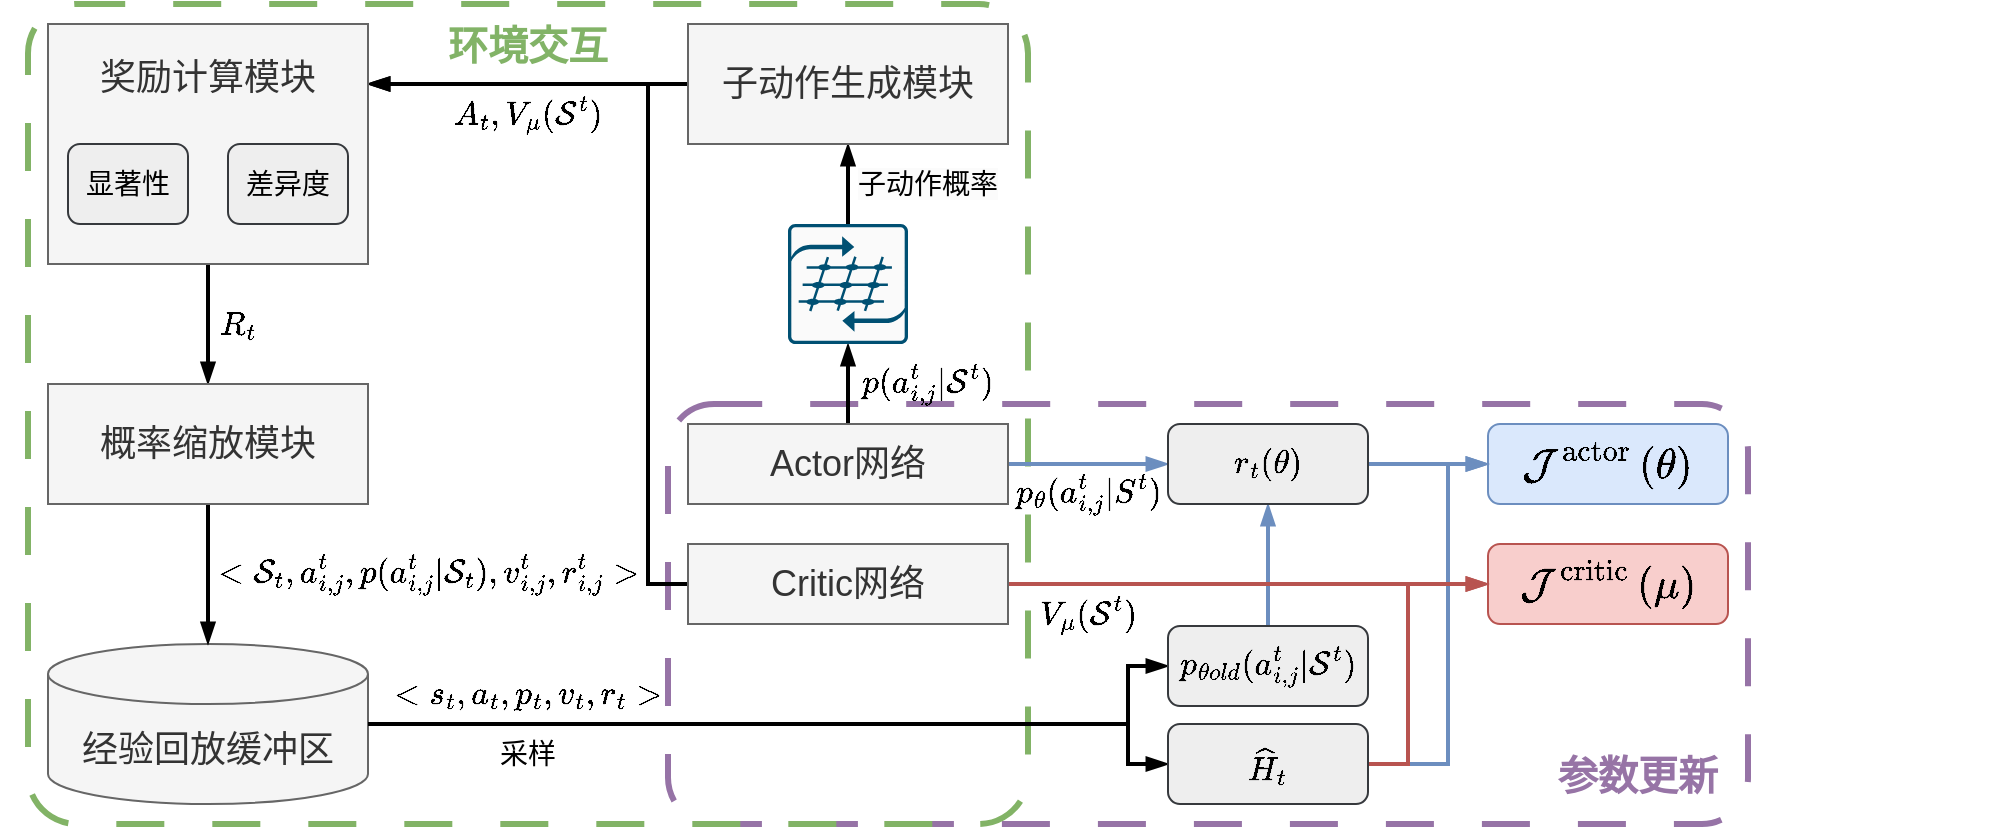 <mxfile version="26.0.11">
  <diagram name="第 1 页" id="VzLskC3Nck2XnkHbNkGs">
    <mxGraphModel dx="995" dy="265" grid="1" gridSize="10" guides="1" tooltips="1" connect="1" arrows="1" fold="1" page="1" pageScale="1" pageWidth="1169" pageHeight="827" math="1" shadow="0">
      <root>
        <mxCell id="0" />
        <mxCell id="1" parent="0" />
        <mxCell id="XG7Jk1dSR3eQzrkepQb0-47" value="" style="rounded=1;whiteSpace=wrap;html=1;strokeWidth=3;dashed=1;fillColor=none;strokeColor=#9673a6;arcSize=11;dashPattern=8 8;" vertex="1" parent="1">
          <mxGeometry x="390" y="1110" width="540" height="210" as="geometry" />
        </mxCell>
        <mxCell id="XG7Jk1dSR3eQzrkepQb0-48" value="" style="rounded=1;whiteSpace=wrap;html=1;strokeWidth=3;dashed=1;dashPattern=8 8;fillColor=none;strokeColor=#82b366;arcSize=6;" vertex="1" parent="1">
          <mxGeometry x="70" y="910" width="500" height="410" as="geometry" />
        </mxCell>
        <mxCell id="XG7Jk1dSR3eQzrkepQb0-38" style="rounded=0;orthogonalLoop=1;jettySize=auto;html=1;exitX=1;exitY=0.5;exitDx=0;exitDy=0;exitPerimeter=0;entryX=0;entryY=0.5;entryDx=0;entryDy=0;strokeWidth=2;endArrow=blockThin;endFill=1;edgeStyle=orthogonalEdgeStyle;" edge="1" parent="1" source="XG7Jk1dSR3eQzrkepQb0-1" target="XG7Jk1dSR3eQzrkepQb0-8">
          <mxGeometry relative="1" as="geometry">
            <Array as="points">
              <mxPoint x="620" y="1270" />
              <mxPoint x="620" y="1290" />
            </Array>
          </mxGeometry>
        </mxCell>
        <mxCell id="XG7Jk1dSR3eQzrkepQb0-24" value="$$p(a_{i,j}^t|\mathcal{S}^t)$$" style="text;html=1;align=center;verticalAlign=middle;whiteSpace=wrap;rounded=0;fontSize=14;" vertex="1" parent="1">
          <mxGeometry x="480" y="1080" width="80" height="40" as="geometry" />
        </mxCell>
        <mxCell id="XG7Jk1dSR3eQzrkepQb0-1" value="经验回放缓冲区" style="shape=cylinder3;whiteSpace=wrap;html=1;boundedLbl=1;backgroundOutline=1;size=15;fillColor=#f5f5f5;fontColor=#333333;strokeColor=#666666;fontSize=18;" vertex="1" parent="1">
          <mxGeometry x="80" y="1230" width="160" height="80" as="geometry" />
        </mxCell>
        <mxCell id="XG7Jk1dSR3eQzrkepQb0-31" value="" style="edgeStyle=orthogonalEdgeStyle;rounded=0;orthogonalLoop=1;jettySize=auto;html=1;strokeWidth=2;endArrow=blockThin;endFill=1;" edge="1" parent="1" source="XG7Jk1dSR3eQzrkepQb0-2" target="XG7Jk1dSR3eQzrkepQb0-4">
          <mxGeometry relative="1" as="geometry" />
        </mxCell>
        <mxCell id="XG7Jk1dSR3eQzrkepQb0-29" value="&lt;span style=&quot;color: rgb(0, 0, 0); font-family: Helvetica; font-style: normal; font-variant-ligatures: normal; font-variant-caps: normal; font-weight: 400; letter-spacing: normal; orphans: 2; text-align: center; text-indent: 0px; text-transform: none; widows: 2; word-spacing: 0px; -webkit-text-stroke-width: 0px; white-space: normal; background-color: rgb(251, 251, 251); text-decoration-thickness: initial; text-decoration-style: initial; text-decoration-color: initial; float: none; display: inline !important;&quot;&gt;子动作概率&lt;/span&gt;" style="text;html=1;align=center;verticalAlign=middle;whiteSpace=wrap;rounded=0;fontSize=14;" vertex="1" parent="1">
          <mxGeometry x="480" y="980" width="80" height="40" as="geometry" />
        </mxCell>
        <mxCell id="XG7Jk1dSR3eQzrkepQb0-43" style="rounded=0;orthogonalLoop=1;jettySize=auto;html=1;exitX=1;exitY=0.5;exitDx=0;exitDy=0;entryX=0;entryY=0.5;entryDx=0;entryDy=0;fillColor=#dae8fc;strokeColor=#6c8ebf;strokeWidth=2;endArrow=blockThin;endFill=1;" edge="1" parent="1" source="XG7Jk1dSR3eQzrkepQb0-2" target="XG7Jk1dSR3eQzrkepQb0-9">
          <mxGeometry relative="1" as="geometry">
            <mxPoint x="740" y="1069.69" as="sourcePoint" />
            <mxPoint x="820" y="1069.69" as="targetPoint" />
          </mxGeometry>
        </mxCell>
        <mxCell id="XG7Jk1dSR3eQzrkepQb0-22" style="rounded=0;orthogonalLoop=1;jettySize=auto;html=1;exitX=1;exitY=0.5;exitDx=0;exitDy=0;exitPerimeter=0;entryX=0;entryY=0.5;entryDx=0;entryDy=0;strokeWidth=2;endArrow=blockThin;endFill=1;edgeStyle=orthogonalEdgeStyle;" edge="1" parent="1" source="XG7Jk1dSR3eQzrkepQb0-1" target="XG7Jk1dSR3eQzrkepQb0-5">
          <mxGeometry relative="1" as="geometry">
            <mxPoint x="290" y="1380" as="targetPoint" />
            <Array as="points">
              <mxPoint x="620" y="1270" />
              <mxPoint x="620" y="1241" />
            </Array>
          </mxGeometry>
        </mxCell>
        <mxCell id="XG7Jk1dSR3eQzrkepQb0-26" value="$$R_{t}$$" style="text;html=1;align=center;verticalAlign=middle;whiteSpace=wrap;rounded=0;fontSize=14;" vertex="1" parent="1">
          <mxGeometry x="160" y="1050" width="30" height="40" as="geometry" />
        </mxCell>
        <mxCell id="XG7Jk1dSR3eQzrkepQb0-2" value="Actor网络" style="rounded=0;whiteSpace=wrap;html=1;fillColor=#f5f5f5;fontColor=#333333;strokeColor=#666666;fontSize=18;" vertex="1" parent="1">
          <mxGeometry x="400" y="1120" width="160" height="40" as="geometry" />
        </mxCell>
        <mxCell id="XG7Jk1dSR3eQzrkepQb0-30" value="" style="edgeStyle=orthogonalEdgeStyle;rounded=0;orthogonalLoop=1;jettySize=auto;html=1;strokeWidth=2;endArrow=blockThin;endFill=1;" edge="1" parent="1" source="XG7Jk1dSR3eQzrkepQb0-4" target="XG7Jk1dSR3eQzrkepQb0-12">
          <mxGeometry relative="1" as="geometry" />
        </mxCell>
        <mxCell id="XG7Jk1dSR3eQzrkepQb0-33" value="$$A_t,V_\mu(\mathcal{S}^t)$$" style="text;html=1;align=center;verticalAlign=middle;whiteSpace=wrap;rounded=0;fontSize=14;" vertex="1" parent="1">
          <mxGeometry x="280" y="950" width="80" height="30" as="geometry" />
        </mxCell>
        <mxCell id="XG7Jk1dSR3eQzrkepQb0-4" value="" style="sketch=0;points=[[0.015,0.015,0],[0.985,0.015,0],[0.985,0.985,0],[0.015,0.985,0],[0.25,0,0],[0.5,0,0],[0.75,0,0],[1,0.25,0],[1,0.5,0],[1,0.75,0],[0.75,1,0],[0.5,1,0],[0.25,1,0],[0,0.75,0],[0,0.5,0],[0,0.25,0]];verticalLabelPosition=bottom;html=1;verticalAlign=top;aspect=fixed;align=center;pointerEvents=1;shape=mxgraph.cisco19.rect;prIcon=virtual_matrix_switch;fillColor=#FAFAFA;strokeColor=#005073;fontSize=18;" vertex="1" parent="1">
          <mxGeometry x="450" y="1020" width="60" height="60" as="geometry" />
        </mxCell>
        <mxCell id="XG7Jk1dSR3eQzrkepQb0-44" style="rounded=0;orthogonalLoop=1;jettySize=auto;html=1;exitX=0.5;exitY=0;exitDx=0;exitDy=0;entryX=0.5;entryY=1;entryDx=0;entryDy=0;fillColor=#dae8fc;strokeColor=#6c8ebf;strokeWidth=2;endArrow=blockThin;endFill=1;" edge="1" parent="1" source="XG7Jk1dSR3eQzrkepQb0-5" target="XG7Jk1dSR3eQzrkepQb0-9">
          <mxGeometry relative="1" as="geometry" />
        </mxCell>
        <mxCell id="XG7Jk1dSR3eQzrkepQb0-49" value="环境交互" style="text;html=1;align=center;verticalAlign=middle;whiteSpace=wrap;rounded=0;fontSize=20;fontStyle=1;fontColor=light-dark(#82b367, #ededed);" vertex="1" parent="1">
          <mxGeometry x="270" y="910" width="100" height="40" as="geometry" />
        </mxCell>
        <mxCell id="XG7Jk1dSR3eQzrkepQb0-5" value="$$p_{\theta old}(a_{i,j}^t|\mathcal{S}^t)$$" style="rounded=1;whiteSpace=wrap;html=1;fillColor=#eeeeee;strokeColor=#36393d;fontSize=14;" vertex="1" parent="1">
          <mxGeometry x="640" y="1221" width="100" height="40" as="geometry" />
        </mxCell>
        <mxCell id="XG7Jk1dSR3eQzrkepQb0-7" value="$$\mathcal{J}^{\mathrm{actor}}\left(\theta\right)$$" style="rounded=1;whiteSpace=wrap;html=1;fillColor=#dae8fc;strokeColor=#6c8ebf;fontSize=18;" vertex="1" parent="1">
          <mxGeometry x="800" y="1120" width="120" height="40" as="geometry" />
        </mxCell>
        <mxCell id="XG7Jk1dSR3eQzrkepQb0-50" value="参数更新" style="text;html=1;align=center;verticalAlign=middle;whiteSpace=wrap;rounded=0;fontSize=20;fontStyle=1;fillColor=none;strokeColor=none;fontColor=light-dark(#9774a6, #ededed);" vertex="1" parent="1">
          <mxGeometry x="830" y="1280" width="90" height="30" as="geometry" />
        </mxCell>
        <mxCell id="XG7Jk1dSR3eQzrkepQb0-41" style="edgeStyle=orthogonalEdgeStyle;rounded=0;orthogonalLoop=1;jettySize=auto;html=1;exitX=1;exitY=0.5;exitDx=0;exitDy=0;entryX=0;entryY=0.5;entryDx=0;entryDy=0;strokeWidth=2;fillColor=#dae8fc;strokeColor=#6c8ebf;endArrow=blockThin;endFill=1;" edge="1" parent="1" source="XG7Jk1dSR3eQzrkepQb0-8" target="XG7Jk1dSR3eQzrkepQb0-7">
          <mxGeometry relative="1" as="geometry">
            <Array as="points">
              <mxPoint x="780" y="1290" />
              <mxPoint x="780" y="1140" />
            </Array>
          </mxGeometry>
        </mxCell>
        <mxCell id="XG7Jk1dSR3eQzrkepQb0-45" style="rounded=0;orthogonalLoop=1;jettySize=auto;html=1;exitX=1;exitY=0.5;exitDx=0;exitDy=0;entryX=0;entryY=0.5;entryDx=0;entryDy=0;fillColor=#f8cecc;strokeColor=#b85450;strokeWidth=2;endArrow=blockThin;endFill=1;edgeStyle=orthogonalEdgeStyle;" edge="1" parent="1" source="XG7Jk1dSR3eQzrkepQb0-8" target="XG7Jk1dSR3eQzrkepQb0-10">
          <mxGeometry relative="1" as="geometry">
            <Array as="points">
              <mxPoint x="760" y="1290" />
              <mxPoint x="760" y="1200" />
            </Array>
          </mxGeometry>
        </mxCell>
        <mxCell id="XG7Jk1dSR3eQzrkepQb0-42" style="edgeStyle=orthogonalEdgeStyle;rounded=0;orthogonalLoop=1;jettySize=auto;html=1;exitX=1;exitY=0.5;exitDx=0;exitDy=0;entryX=0;entryY=0.5;entryDx=0;entryDy=0;fillColor=#dae8fc;strokeColor=#6c8ebf;strokeWidth=2;endArrow=blockThin;endFill=1;" edge="1" parent="1" source="XG7Jk1dSR3eQzrkepQb0-9" target="XG7Jk1dSR3eQzrkepQb0-7">
          <mxGeometry relative="1" as="geometry" />
        </mxCell>
        <mxCell id="XG7Jk1dSR3eQzrkepQb0-8" value="$$\widehat{H}_t$$" style="rounded=1;whiteSpace=wrap;html=1;fillColor=#eeeeee;strokeColor=#36393d;fontSize=14;" vertex="1" parent="1">
          <mxGeometry x="640" y="1270" width="100" height="40" as="geometry" />
        </mxCell>
        <mxCell id="XG7Jk1dSR3eQzrkepQb0-9" value="$$r_{t}(\theta)$$" style="rounded=1;whiteSpace=wrap;html=1;fillColor=#eeeeee;strokeColor=#36393d;fontSize=14;" vertex="1" parent="1">
          <mxGeometry x="640" y="1120" width="100" height="40" as="geometry" />
        </mxCell>
        <mxCell id="XG7Jk1dSR3eQzrkepQb0-10" value="$$\mathcal{J}^{\mathrm{critic}}\left(\mu\right)$$" style="rounded=1;whiteSpace=wrap;html=1;fillColor=#f8cecc;strokeColor=#b85450;fontSize=18;" vertex="1" parent="1">
          <mxGeometry x="800" y="1180" width="120" height="40" as="geometry" />
        </mxCell>
        <mxCell id="XG7Jk1dSR3eQzrkepQb0-34" style="edgeStyle=orthogonalEdgeStyle;rounded=0;orthogonalLoop=1;jettySize=auto;html=1;exitX=0;exitY=0.5;exitDx=0;exitDy=0;entryX=1;entryY=0.25;entryDx=0;entryDy=0;strokeWidth=2;endArrow=blockThin;endFill=1;" edge="1" parent="1" source="XG7Jk1dSR3eQzrkepQb0-11" target="XG7Jk1dSR3eQzrkepQb0-14">
          <mxGeometry relative="1" as="geometry">
            <Array as="points">
              <mxPoint x="380" y="1200" />
              <mxPoint x="380" y="950" />
            </Array>
          </mxGeometry>
        </mxCell>
        <mxCell id="XG7Jk1dSR3eQzrkepQb0-46" style="rounded=0;orthogonalLoop=1;jettySize=auto;html=1;exitX=1;exitY=0.5;exitDx=0;exitDy=0;entryX=0;entryY=0.5;entryDx=0;entryDy=0;fillColor=#f8cecc;strokeColor=#b85450;strokeWidth=2;endArrow=blockThin;endFill=1;" edge="1" parent="1" source="XG7Jk1dSR3eQzrkepQb0-11" target="XG7Jk1dSR3eQzrkepQb0-10">
          <mxGeometry relative="1" as="geometry" />
        </mxCell>
        <mxCell id="XG7Jk1dSR3eQzrkepQb0-11" value="Critic网络" style="rounded=0;whiteSpace=wrap;html=1;fillColor=#f5f5f5;fontColor=#333333;strokeColor=#666666;fontSize=18;" vertex="1" parent="1">
          <mxGeometry x="400" y="1180" width="160" height="40" as="geometry" />
        </mxCell>
        <mxCell id="XG7Jk1dSR3eQzrkepQb0-32" style="edgeStyle=orthogonalEdgeStyle;rounded=0;orthogonalLoop=1;jettySize=auto;html=1;exitX=0;exitY=0.5;exitDx=0;exitDy=0;entryX=1;entryY=0.25;entryDx=0;entryDy=0;strokeWidth=2;endArrow=blockThin;endFill=1;" edge="1" parent="1" source="XG7Jk1dSR3eQzrkepQb0-12" target="XG7Jk1dSR3eQzrkepQb0-14">
          <mxGeometry relative="1" as="geometry" />
        </mxCell>
        <mxCell id="XG7Jk1dSR3eQzrkepQb0-12" value="子动作生成模块" style="rounded=0;whiteSpace=wrap;html=1;fillColor=#f5f5f5;strokeColor=#666666;fontSize=18;fontColor=#333333;" vertex="1" parent="1">
          <mxGeometry x="400" y="920" width="160" height="60" as="geometry" />
        </mxCell>
        <mxCell id="XG7Jk1dSR3eQzrkepQb0-23" value="" style="edgeStyle=orthogonalEdgeStyle;rounded=0;orthogonalLoop=1;jettySize=auto;html=1;strokeWidth=2;endArrow=blockThin;endFill=1;" edge="1" parent="1" source="XG7Jk1dSR3eQzrkepQb0-14" target="XG7Jk1dSR3eQzrkepQb0-16">
          <mxGeometry relative="1" as="geometry" />
        </mxCell>
        <mxCell id="XG7Jk1dSR3eQzrkepQb0-14" value="奖励计算模块&lt;div&gt;&lt;br&gt;&lt;div&gt;&lt;br&gt;&lt;/div&gt;&lt;div&gt;&lt;br&gt;&lt;/div&gt;&lt;/div&gt;" style="rounded=0;whiteSpace=wrap;html=1;fillColor=#f5f5f5;fontColor=#333333;strokeColor=#666666;fontSize=18;" vertex="1" parent="1">
          <mxGeometry x="80" y="920" width="160" height="120" as="geometry" />
        </mxCell>
        <mxCell id="XG7Jk1dSR3eQzrkepQb0-15" value="$$&amp;lt;\mathcal{S}_t,a_{i,j}^t,p(a_{i,j}^t|\mathcal{S}_t),v_{i,j}^t,r_{i,j}^t&amp;gt;$$" style="text;html=1;align=center;verticalAlign=middle;whiteSpace=wrap;rounded=0;fontSize=14;" vertex="1" parent="1">
          <mxGeometry x="160" y="1170" width="220" height="50" as="geometry" />
        </mxCell>
        <mxCell id="XG7Jk1dSR3eQzrkepQb0-20" value="" style="edgeStyle=orthogonalEdgeStyle;rounded=0;orthogonalLoop=1;jettySize=auto;html=1;strokeWidth=2;endArrow=blockThin;endFill=1;" edge="1" parent="1" source="XG7Jk1dSR3eQzrkepQb0-16" target="XG7Jk1dSR3eQzrkepQb0-1">
          <mxGeometry relative="1" as="geometry" />
        </mxCell>
        <mxCell id="XG7Jk1dSR3eQzrkepQb0-16" value="概率缩放模块" style="rounded=0;whiteSpace=wrap;html=1;fillColor=#f5f5f5;fontColor=#333333;strokeColor=#666666;fontSize=18;" vertex="1" parent="1">
          <mxGeometry x="80" y="1100" width="160" height="60" as="geometry" />
        </mxCell>
        <mxCell id="XG7Jk1dSR3eQzrkepQb0-17" value="显著性" style="rounded=1;whiteSpace=wrap;html=1;fillColor=#eeeeee;strokeColor=#36393d;fontSize=14;" vertex="1" parent="1">
          <mxGeometry x="90" y="980" width="60" height="40" as="geometry" />
        </mxCell>
        <mxCell id="XG7Jk1dSR3eQzrkepQb0-18" value="差异度" style="rounded=1;whiteSpace=wrap;html=1;fillColor=#eeeeee;strokeColor=#36393d;fontSize=14;" vertex="1" parent="1">
          <mxGeometry x="170" y="980" width="60" height="40" as="geometry" />
        </mxCell>
        <mxCell id="XG7Jk1dSR3eQzrkepQb0-19" value="$$V_\mu(\mathcal{S}^t)$$" style="text;html=1;align=center;verticalAlign=middle;whiteSpace=wrap;rounded=0;fontSize=14;" vertex="1" parent="1">
          <mxGeometry x="575" y="1200" width="50" height="30" as="geometry" />
        </mxCell>
        <mxCell id="XG7Jk1dSR3eQzrkepQb0-21" value="$$&amp;lt;s_t,a_t,p_t,v_t,r_t&amp;gt;$$" style="text;html=1;align=center;verticalAlign=middle;whiteSpace=wrap;rounded=0;fontSize=14;" vertex="1" parent="1">
          <mxGeometry x="250" y="1240" width="140" height="30" as="geometry" />
        </mxCell>
        <mxCell id="XG7Jk1dSR3eQzrkepQb0-25" value="采样" style="text;html=1;align=center;verticalAlign=middle;whiteSpace=wrap;rounded=0;fontSize=14;" vertex="1" parent="1">
          <mxGeometry x="290" y="1270" width="60" height="30" as="geometry" />
        </mxCell>
        <mxCell id="XG7Jk1dSR3eQzrkepQb0-40" value="$$p_\theta(a_{i,j}^t|S^t)$$" style="text;html=1;align=center;verticalAlign=middle;whiteSpace=wrap;rounded=0;fontSize=14;" vertex="1" parent="1">
          <mxGeometry x="560" y="1140" width="80" height="30" as="geometry" />
        </mxCell>
      </root>
    </mxGraphModel>
  </diagram>
</mxfile>
